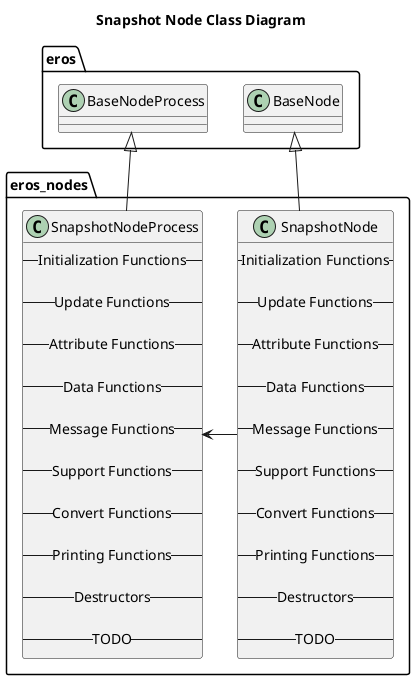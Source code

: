 @startuml
title Snapshot Node Class Diagram
package eros {
    class BaseNode
    class BaseNodeProcess
}
namespace eros_nodes {
    class SnapshotNode {
        -- Initialization Functions --

        -- Update Functions --

        -- Attribute Functions --

        -- Data Functions --

        -- Message Functions --

        -- Support Functions --

        -- Convert Functions --
        
        -- Printing Functions --

        -- Destructors --

        -- TODO --
    }
    class SnapshotNodeProcess {
        -- Initialization Functions --

        -- Update Functions --

        -- Attribute Functions --

        -- Data Functions --

        -- Message Functions --

        -- Support Functions --

        -- Convert Functions --
        
        -- Printing Functions --

        -- Destructors --

        -- TODO --
    }

    BaseNode <|-- SnapshotNode
    BaseNodeProcess <|-- SnapshotNodeProcess
    SnapshotNode -> SnapshotNodeProcess 
}

@enduml